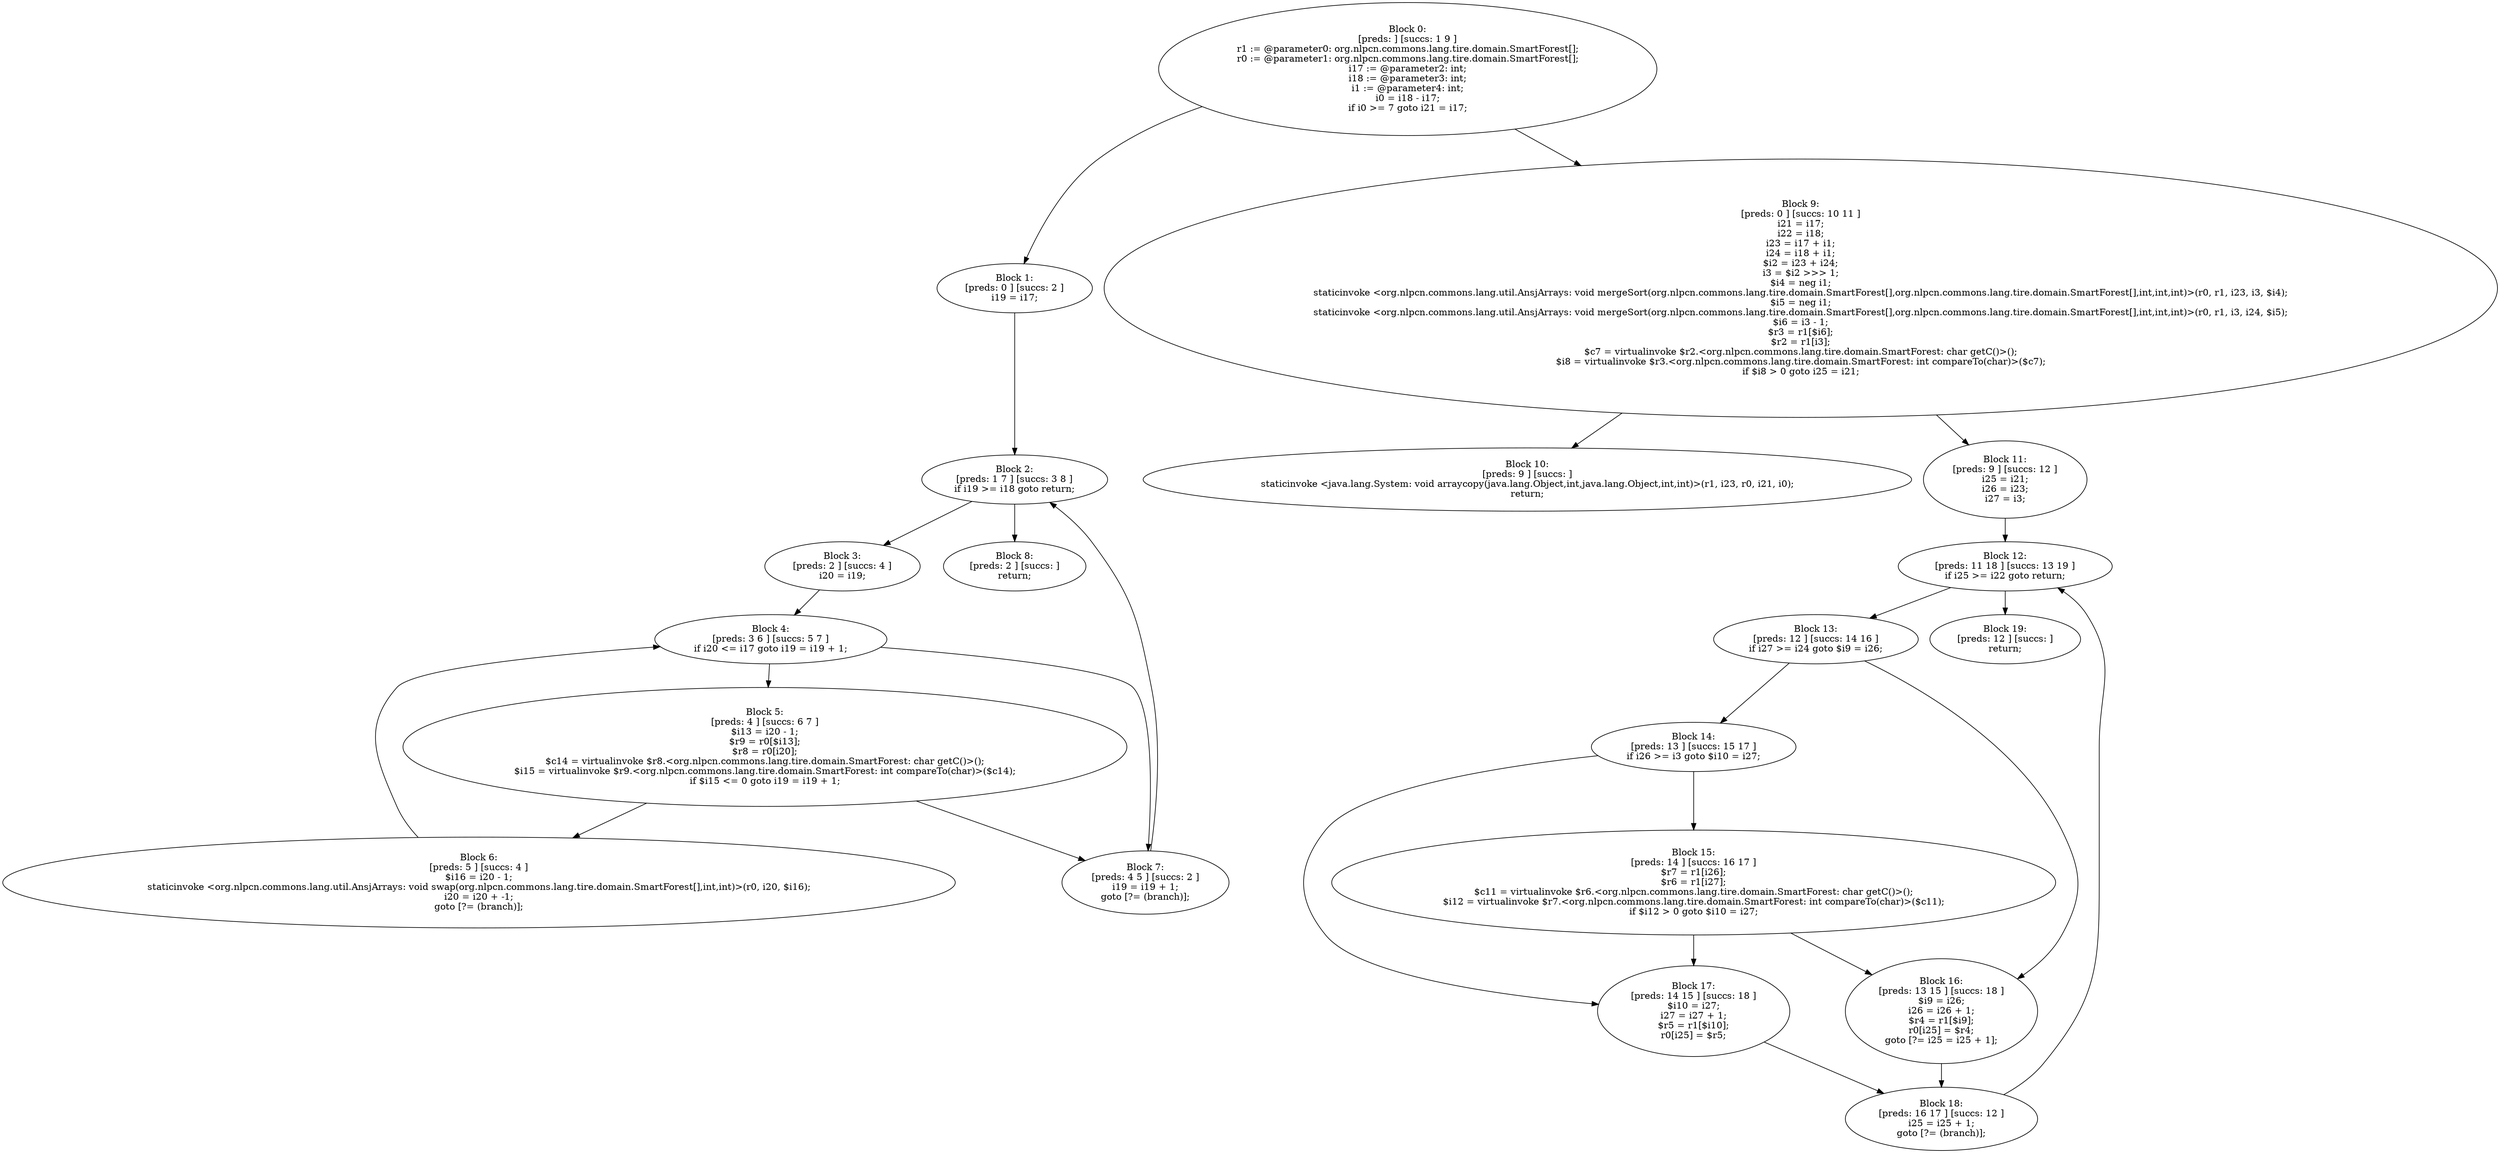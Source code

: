 digraph "unitGraph" {
    "Block 0:
[preds: ] [succs: 1 9 ]
r1 := @parameter0: org.nlpcn.commons.lang.tire.domain.SmartForest[];
r0 := @parameter1: org.nlpcn.commons.lang.tire.domain.SmartForest[];
i17 := @parameter2: int;
i18 := @parameter3: int;
i1 := @parameter4: int;
i0 = i18 - i17;
if i0 >= 7 goto i21 = i17;
"
    "Block 1:
[preds: 0 ] [succs: 2 ]
i19 = i17;
"
    "Block 2:
[preds: 1 7 ] [succs: 3 8 ]
if i19 >= i18 goto return;
"
    "Block 3:
[preds: 2 ] [succs: 4 ]
i20 = i19;
"
    "Block 4:
[preds: 3 6 ] [succs: 5 7 ]
if i20 <= i17 goto i19 = i19 + 1;
"
    "Block 5:
[preds: 4 ] [succs: 6 7 ]
$i13 = i20 - 1;
$r9 = r0[$i13];
$r8 = r0[i20];
$c14 = virtualinvoke $r8.<org.nlpcn.commons.lang.tire.domain.SmartForest: char getC()>();
$i15 = virtualinvoke $r9.<org.nlpcn.commons.lang.tire.domain.SmartForest: int compareTo(char)>($c14);
if $i15 <= 0 goto i19 = i19 + 1;
"
    "Block 6:
[preds: 5 ] [succs: 4 ]
$i16 = i20 - 1;
staticinvoke <org.nlpcn.commons.lang.util.AnsjArrays: void swap(org.nlpcn.commons.lang.tire.domain.SmartForest[],int,int)>(r0, i20, $i16);
i20 = i20 + -1;
goto [?= (branch)];
"
    "Block 7:
[preds: 4 5 ] [succs: 2 ]
i19 = i19 + 1;
goto [?= (branch)];
"
    "Block 8:
[preds: 2 ] [succs: ]
return;
"
    "Block 9:
[preds: 0 ] [succs: 10 11 ]
i21 = i17;
i22 = i18;
i23 = i17 + i1;
i24 = i18 + i1;
$i2 = i23 + i24;
i3 = $i2 >>> 1;
$i4 = neg i1;
staticinvoke <org.nlpcn.commons.lang.util.AnsjArrays: void mergeSort(org.nlpcn.commons.lang.tire.domain.SmartForest[],org.nlpcn.commons.lang.tire.domain.SmartForest[],int,int,int)>(r0, r1, i23, i3, $i4);
$i5 = neg i1;
staticinvoke <org.nlpcn.commons.lang.util.AnsjArrays: void mergeSort(org.nlpcn.commons.lang.tire.domain.SmartForest[],org.nlpcn.commons.lang.tire.domain.SmartForest[],int,int,int)>(r0, r1, i3, i24, $i5);
$i6 = i3 - 1;
$r3 = r1[$i6];
$r2 = r1[i3];
$c7 = virtualinvoke $r2.<org.nlpcn.commons.lang.tire.domain.SmartForest: char getC()>();
$i8 = virtualinvoke $r3.<org.nlpcn.commons.lang.tire.domain.SmartForest: int compareTo(char)>($c7);
if $i8 > 0 goto i25 = i21;
"
    "Block 10:
[preds: 9 ] [succs: ]
staticinvoke <java.lang.System: void arraycopy(java.lang.Object,int,java.lang.Object,int,int)>(r1, i23, r0, i21, i0);
return;
"
    "Block 11:
[preds: 9 ] [succs: 12 ]
i25 = i21;
i26 = i23;
i27 = i3;
"
    "Block 12:
[preds: 11 18 ] [succs: 13 19 ]
if i25 >= i22 goto return;
"
    "Block 13:
[preds: 12 ] [succs: 14 16 ]
if i27 >= i24 goto $i9 = i26;
"
    "Block 14:
[preds: 13 ] [succs: 15 17 ]
if i26 >= i3 goto $i10 = i27;
"
    "Block 15:
[preds: 14 ] [succs: 16 17 ]
$r7 = r1[i26];
$r6 = r1[i27];
$c11 = virtualinvoke $r6.<org.nlpcn.commons.lang.tire.domain.SmartForest: char getC()>();
$i12 = virtualinvoke $r7.<org.nlpcn.commons.lang.tire.domain.SmartForest: int compareTo(char)>($c11);
if $i12 > 0 goto $i10 = i27;
"
    "Block 16:
[preds: 13 15 ] [succs: 18 ]
$i9 = i26;
i26 = i26 + 1;
$r4 = r1[$i9];
r0[i25] = $r4;
goto [?= i25 = i25 + 1];
"
    "Block 17:
[preds: 14 15 ] [succs: 18 ]
$i10 = i27;
i27 = i27 + 1;
$r5 = r1[$i10];
r0[i25] = $r5;
"
    "Block 18:
[preds: 16 17 ] [succs: 12 ]
i25 = i25 + 1;
goto [?= (branch)];
"
    "Block 19:
[preds: 12 ] [succs: ]
return;
"
    "Block 0:
[preds: ] [succs: 1 9 ]
r1 := @parameter0: org.nlpcn.commons.lang.tire.domain.SmartForest[];
r0 := @parameter1: org.nlpcn.commons.lang.tire.domain.SmartForest[];
i17 := @parameter2: int;
i18 := @parameter3: int;
i1 := @parameter4: int;
i0 = i18 - i17;
if i0 >= 7 goto i21 = i17;
"->"Block 1:
[preds: 0 ] [succs: 2 ]
i19 = i17;
";
    "Block 0:
[preds: ] [succs: 1 9 ]
r1 := @parameter0: org.nlpcn.commons.lang.tire.domain.SmartForest[];
r0 := @parameter1: org.nlpcn.commons.lang.tire.domain.SmartForest[];
i17 := @parameter2: int;
i18 := @parameter3: int;
i1 := @parameter4: int;
i0 = i18 - i17;
if i0 >= 7 goto i21 = i17;
"->"Block 9:
[preds: 0 ] [succs: 10 11 ]
i21 = i17;
i22 = i18;
i23 = i17 + i1;
i24 = i18 + i1;
$i2 = i23 + i24;
i3 = $i2 >>> 1;
$i4 = neg i1;
staticinvoke <org.nlpcn.commons.lang.util.AnsjArrays: void mergeSort(org.nlpcn.commons.lang.tire.domain.SmartForest[],org.nlpcn.commons.lang.tire.domain.SmartForest[],int,int,int)>(r0, r1, i23, i3, $i4);
$i5 = neg i1;
staticinvoke <org.nlpcn.commons.lang.util.AnsjArrays: void mergeSort(org.nlpcn.commons.lang.tire.domain.SmartForest[],org.nlpcn.commons.lang.tire.domain.SmartForest[],int,int,int)>(r0, r1, i3, i24, $i5);
$i6 = i3 - 1;
$r3 = r1[$i6];
$r2 = r1[i3];
$c7 = virtualinvoke $r2.<org.nlpcn.commons.lang.tire.domain.SmartForest: char getC()>();
$i8 = virtualinvoke $r3.<org.nlpcn.commons.lang.tire.domain.SmartForest: int compareTo(char)>($c7);
if $i8 > 0 goto i25 = i21;
";
    "Block 1:
[preds: 0 ] [succs: 2 ]
i19 = i17;
"->"Block 2:
[preds: 1 7 ] [succs: 3 8 ]
if i19 >= i18 goto return;
";
    "Block 2:
[preds: 1 7 ] [succs: 3 8 ]
if i19 >= i18 goto return;
"->"Block 3:
[preds: 2 ] [succs: 4 ]
i20 = i19;
";
    "Block 2:
[preds: 1 7 ] [succs: 3 8 ]
if i19 >= i18 goto return;
"->"Block 8:
[preds: 2 ] [succs: ]
return;
";
    "Block 3:
[preds: 2 ] [succs: 4 ]
i20 = i19;
"->"Block 4:
[preds: 3 6 ] [succs: 5 7 ]
if i20 <= i17 goto i19 = i19 + 1;
";
    "Block 4:
[preds: 3 6 ] [succs: 5 7 ]
if i20 <= i17 goto i19 = i19 + 1;
"->"Block 5:
[preds: 4 ] [succs: 6 7 ]
$i13 = i20 - 1;
$r9 = r0[$i13];
$r8 = r0[i20];
$c14 = virtualinvoke $r8.<org.nlpcn.commons.lang.tire.domain.SmartForest: char getC()>();
$i15 = virtualinvoke $r9.<org.nlpcn.commons.lang.tire.domain.SmartForest: int compareTo(char)>($c14);
if $i15 <= 0 goto i19 = i19 + 1;
";
    "Block 4:
[preds: 3 6 ] [succs: 5 7 ]
if i20 <= i17 goto i19 = i19 + 1;
"->"Block 7:
[preds: 4 5 ] [succs: 2 ]
i19 = i19 + 1;
goto [?= (branch)];
";
    "Block 5:
[preds: 4 ] [succs: 6 7 ]
$i13 = i20 - 1;
$r9 = r0[$i13];
$r8 = r0[i20];
$c14 = virtualinvoke $r8.<org.nlpcn.commons.lang.tire.domain.SmartForest: char getC()>();
$i15 = virtualinvoke $r9.<org.nlpcn.commons.lang.tire.domain.SmartForest: int compareTo(char)>($c14);
if $i15 <= 0 goto i19 = i19 + 1;
"->"Block 6:
[preds: 5 ] [succs: 4 ]
$i16 = i20 - 1;
staticinvoke <org.nlpcn.commons.lang.util.AnsjArrays: void swap(org.nlpcn.commons.lang.tire.domain.SmartForest[],int,int)>(r0, i20, $i16);
i20 = i20 + -1;
goto [?= (branch)];
";
    "Block 5:
[preds: 4 ] [succs: 6 7 ]
$i13 = i20 - 1;
$r9 = r0[$i13];
$r8 = r0[i20];
$c14 = virtualinvoke $r8.<org.nlpcn.commons.lang.tire.domain.SmartForest: char getC()>();
$i15 = virtualinvoke $r9.<org.nlpcn.commons.lang.tire.domain.SmartForest: int compareTo(char)>($c14);
if $i15 <= 0 goto i19 = i19 + 1;
"->"Block 7:
[preds: 4 5 ] [succs: 2 ]
i19 = i19 + 1;
goto [?= (branch)];
";
    "Block 6:
[preds: 5 ] [succs: 4 ]
$i16 = i20 - 1;
staticinvoke <org.nlpcn.commons.lang.util.AnsjArrays: void swap(org.nlpcn.commons.lang.tire.domain.SmartForest[],int,int)>(r0, i20, $i16);
i20 = i20 + -1;
goto [?= (branch)];
"->"Block 4:
[preds: 3 6 ] [succs: 5 7 ]
if i20 <= i17 goto i19 = i19 + 1;
";
    "Block 7:
[preds: 4 5 ] [succs: 2 ]
i19 = i19 + 1;
goto [?= (branch)];
"->"Block 2:
[preds: 1 7 ] [succs: 3 8 ]
if i19 >= i18 goto return;
";
    "Block 9:
[preds: 0 ] [succs: 10 11 ]
i21 = i17;
i22 = i18;
i23 = i17 + i1;
i24 = i18 + i1;
$i2 = i23 + i24;
i3 = $i2 >>> 1;
$i4 = neg i1;
staticinvoke <org.nlpcn.commons.lang.util.AnsjArrays: void mergeSort(org.nlpcn.commons.lang.tire.domain.SmartForest[],org.nlpcn.commons.lang.tire.domain.SmartForest[],int,int,int)>(r0, r1, i23, i3, $i4);
$i5 = neg i1;
staticinvoke <org.nlpcn.commons.lang.util.AnsjArrays: void mergeSort(org.nlpcn.commons.lang.tire.domain.SmartForest[],org.nlpcn.commons.lang.tire.domain.SmartForest[],int,int,int)>(r0, r1, i3, i24, $i5);
$i6 = i3 - 1;
$r3 = r1[$i6];
$r2 = r1[i3];
$c7 = virtualinvoke $r2.<org.nlpcn.commons.lang.tire.domain.SmartForest: char getC()>();
$i8 = virtualinvoke $r3.<org.nlpcn.commons.lang.tire.domain.SmartForest: int compareTo(char)>($c7);
if $i8 > 0 goto i25 = i21;
"->"Block 10:
[preds: 9 ] [succs: ]
staticinvoke <java.lang.System: void arraycopy(java.lang.Object,int,java.lang.Object,int,int)>(r1, i23, r0, i21, i0);
return;
";
    "Block 9:
[preds: 0 ] [succs: 10 11 ]
i21 = i17;
i22 = i18;
i23 = i17 + i1;
i24 = i18 + i1;
$i2 = i23 + i24;
i3 = $i2 >>> 1;
$i4 = neg i1;
staticinvoke <org.nlpcn.commons.lang.util.AnsjArrays: void mergeSort(org.nlpcn.commons.lang.tire.domain.SmartForest[],org.nlpcn.commons.lang.tire.domain.SmartForest[],int,int,int)>(r0, r1, i23, i3, $i4);
$i5 = neg i1;
staticinvoke <org.nlpcn.commons.lang.util.AnsjArrays: void mergeSort(org.nlpcn.commons.lang.tire.domain.SmartForest[],org.nlpcn.commons.lang.tire.domain.SmartForest[],int,int,int)>(r0, r1, i3, i24, $i5);
$i6 = i3 - 1;
$r3 = r1[$i6];
$r2 = r1[i3];
$c7 = virtualinvoke $r2.<org.nlpcn.commons.lang.tire.domain.SmartForest: char getC()>();
$i8 = virtualinvoke $r3.<org.nlpcn.commons.lang.tire.domain.SmartForest: int compareTo(char)>($c7);
if $i8 > 0 goto i25 = i21;
"->"Block 11:
[preds: 9 ] [succs: 12 ]
i25 = i21;
i26 = i23;
i27 = i3;
";
    "Block 11:
[preds: 9 ] [succs: 12 ]
i25 = i21;
i26 = i23;
i27 = i3;
"->"Block 12:
[preds: 11 18 ] [succs: 13 19 ]
if i25 >= i22 goto return;
";
    "Block 12:
[preds: 11 18 ] [succs: 13 19 ]
if i25 >= i22 goto return;
"->"Block 13:
[preds: 12 ] [succs: 14 16 ]
if i27 >= i24 goto $i9 = i26;
";
    "Block 12:
[preds: 11 18 ] [succs: 13 19 ]
if i25 >= i22 goto return;
"->"Block 19:
[preds: 12 ] [succs: ]
return;
";
    "Block 13:
[preds: 12 ] [succs: 14 16 ]
if i27 >= i24 goto $i9 = i26;
"->"Block 14:
[preds: 13 ] [succs: 15 17 ]
if i26 >= i3 goto $i10 = i27;
";
    "Block 13:
[preds: 12 ] [succs: 14 16 ]
if i27 >= i24 goto $i9 = i26;
"->"Block 16:
[preds: 13 15 ] [succs: 18 ]
$i9 = i26;
i26 = i26 + 1;
$r4 = r1[$i9];
r0[i25] = $r4;
goto [?= i25 = i25 + 1];
";
    "Block 14:
[preds: 13 ] [succs: 15 17 ]
if i26 >= i3 goto $i10 = i27;
"->"Block 15:
[preds: 14 ] [succs: 16 17 ]
$r7 = r1[i26];
$r6 = r1[i27];
$c11 = virtualinvoke $r6.<org.nlpcn.commons.lang.tire.domain.SmartForest: char getC()>();
$i12 = virtualinvoke $r7.<org.nlpcn.commons.lang.tire.domain.SmartForest: int compareTo(char)>($c11);
if $i12 > 0 goto $i10 = i27;
";
    "Block 14:
[preds: 13 ] [succs: 15 17 ]
if i26 >= i3 goto $i10 = i27;
"->"Block 17:
[preds: 14 15 ] [succs: 18 ]
$i10 = i27;
i27 = i27 + 1;
$r5 = r1[$i10];
r0[i25] = $r5;
";
    "Block 15:
[preds: 14 ] [succs: 16 17 ]
$r7 = r1[i26];
$r6 = r1[i27];
$c11 = virtualinvoke $r6.<org.nlpcn.commons.lang.tire.domain.SmartForest: char getC()>();
$i12 = virtualinvoke $r7.<org.nlpcn.commons.lang.tire.domain.SmartForest: int compareTo(char)>($c11);
if $i12 > 0 goto $i10 = i27;
"->"Block 16:
[preds: 13 15 ] [succs: 18 ]
$i9 = i26;
i26 = i26 + 1;
$r4 = r1[$i9];
r0[i25] = $r4;
goto [?= i25 = i25 + 1];
";
    "Block 15:
[preds: 14 ] [succs: 16 17 ]
$r7 = r1[i26];
$r6 = r1[i27];
$c11 = virtualinvoke $r6.<org.nlpcn.commons.lang.tire.domain.SmartForest: char getC()>();
$i12 = virtualinvoke $r7.<org.nlpcn.commons.lang.tire.domain.SmartForest: int compareTo(char)>($c11);
if $i12 > 0 goto $i10 = i27;
"->"Block 17:
[preds: 14 15 ] [succs: 18 ]
$i10 = i27;
i27 = i27 + 1;
$r5 = r1[$i10];
r0[i25] = $r5;
";
    "Block 16:
[preds: 13 15 ] [succs: 18 ]
$i9 = i26;
i26 = i26 + 1;
$r4 = r1[$i9];
r0[i25] = $r4;
goto [?= i25 = i25 + 1];
"->"Block 18:
[preds: 16 17 ] [succs: 12 ]
i25 = i25 + 1;
goto [?= (branch)];
";
    "Block 17:
[preds: 14 15 ] [succs: 18 ]
$i10 = i27;
i27 = i27 + 1;
$r5 = r1[$i10];
r0[i25] = $r5;
"->"Block 18:
[preds: 16 17 ] [succs: 12 ]
i25 = i25 + 1;
goto [?= (branch)];
";
    "Block 18:
[preds: 16 17 ] [succs: 12 ]
i25 = i25 + 1;
goto [?= (branch)];
"->"Block 12:
[preds: 11 18 ] [succs: 13 19 ]
if i25 >= i22 goto return;
";
}
